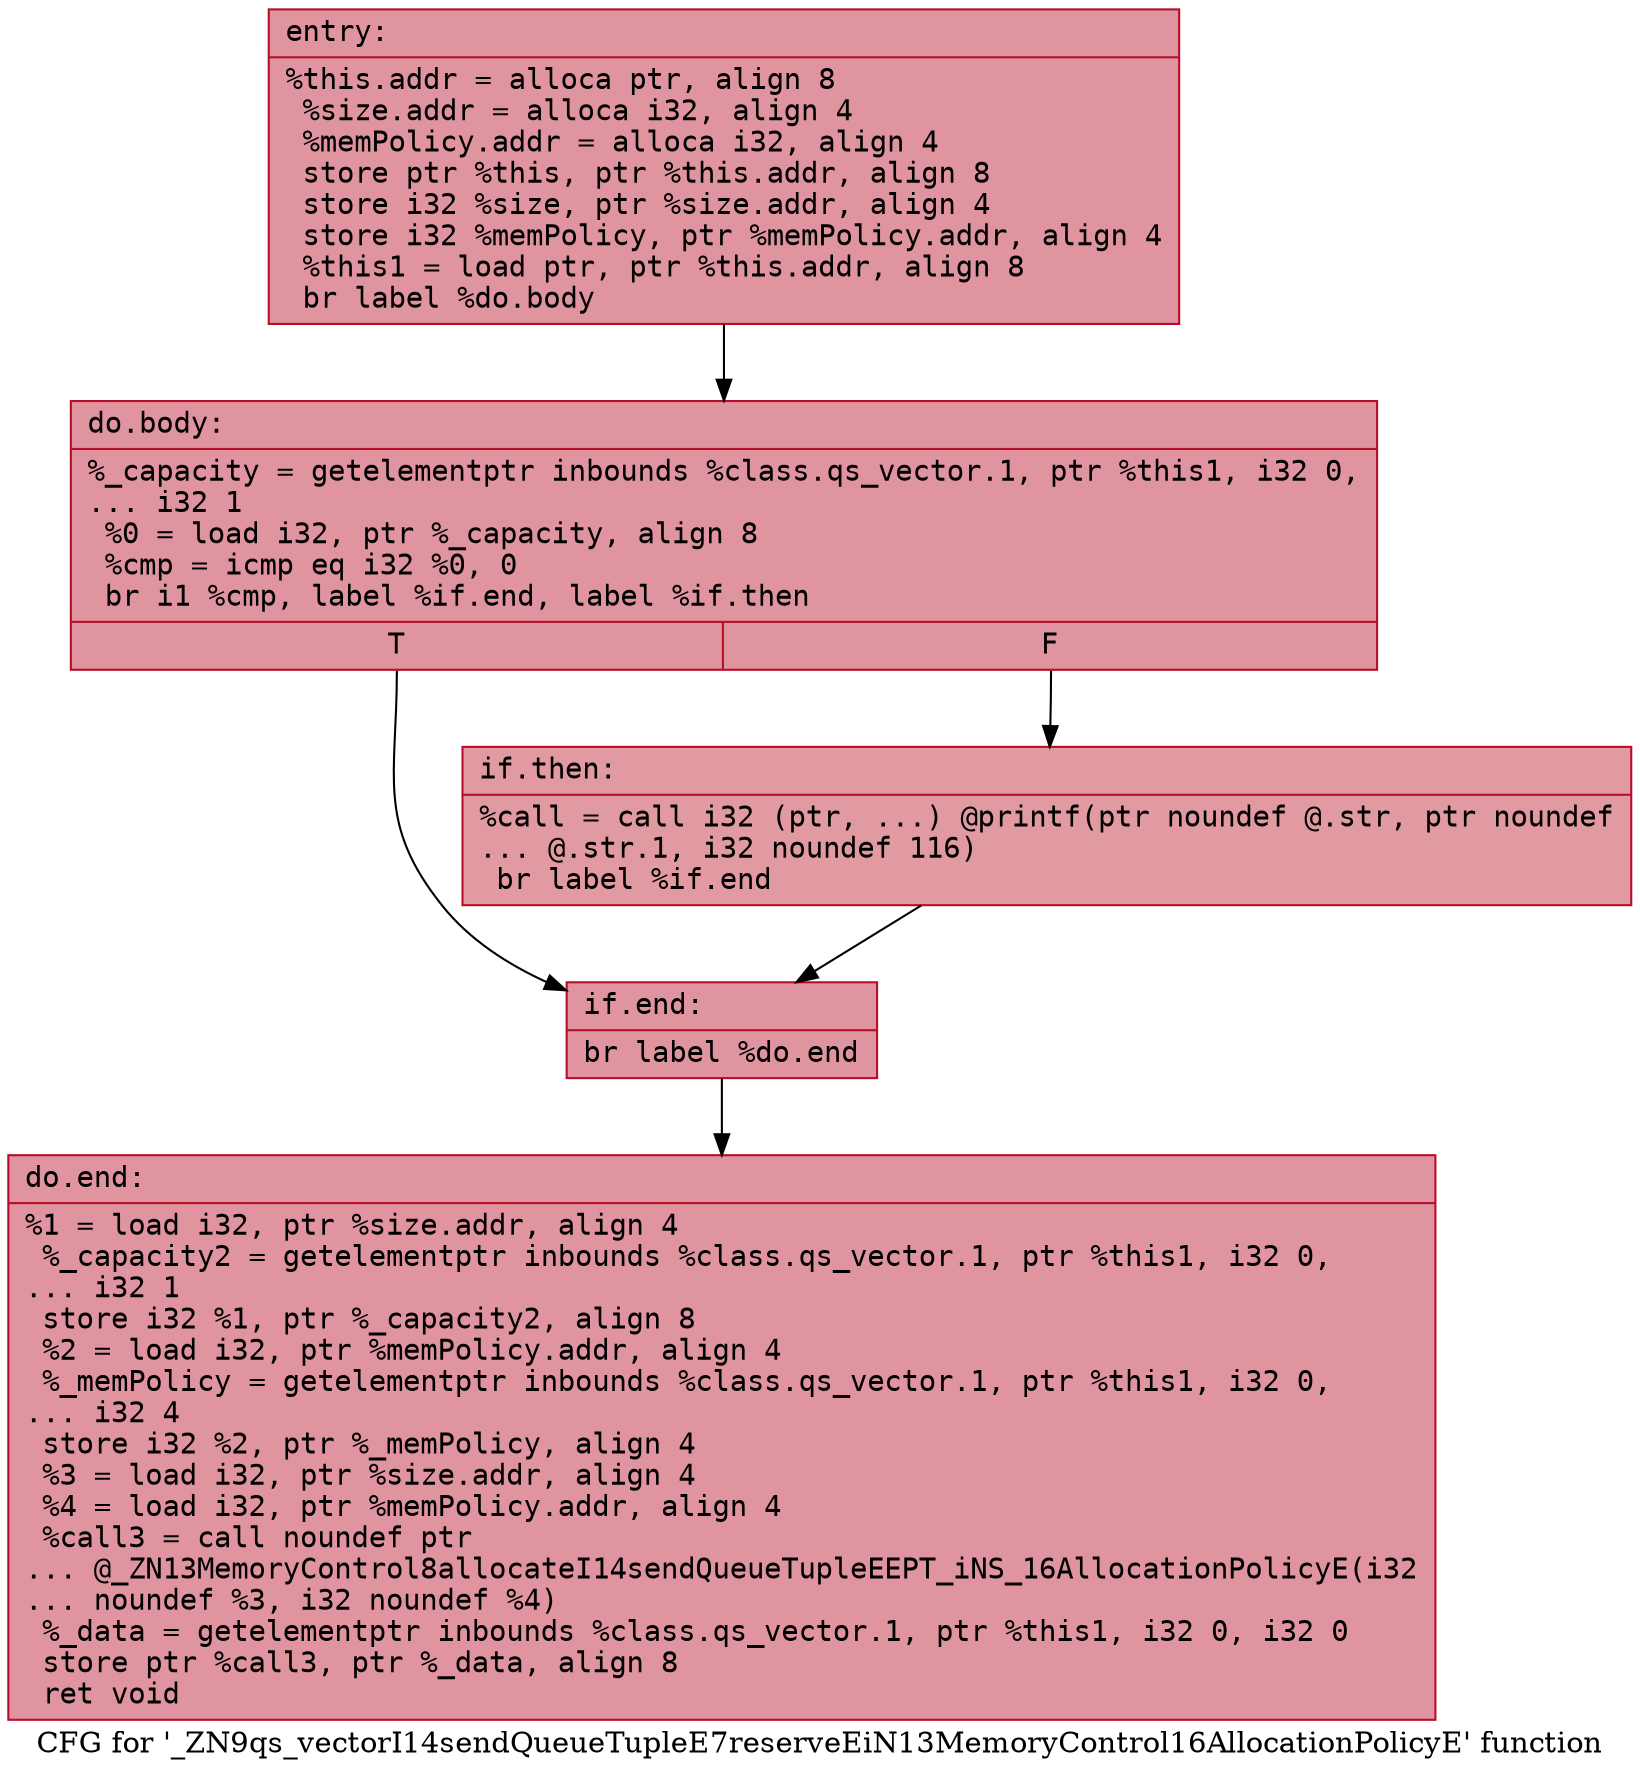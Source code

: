 digraph "CFG for '_ZN9qs_vectorI14sendQueueTupleE7reserveEiN13MemoryControl16AllocationPolicyE' function" {
	label="CFG for '_ZN9qs_vectorI14sendQueueTupleE7reserveEiN13MemoryControl16AllocationPolicyE' function";

	Node0x559071133170 [shape=record,color="#b70d28ff", style=filled, fillcolor="#b70d2870" fontname="Courier",label="{entry:\l|  %this.addr = alloca ptr, align 8\l  %size.addr = alloca i32, align 4\l  %memPolicy.addr = alloca i32, align 4\l  store ptr %this, ptr %this.addr, align 8\l  store i32 %size, ptr %size.addr, align 4\l  store i32 %memPolicy, ptr %memPolicy.addr, align 4\l  %this1 = load ptr, ptr %this.addr, align 8\l  br label %do.body\l}"];
	Node0x559071133170 -> Node0x5590711335a0[tooltip="entry -> do.body\nProbability 100.00%" ];
	Node0x5590711335a0 [shape=record,color="#b70d28ff", style=filled, fillcolor="#b70d2870" fontname="Courier",label="{do.body:\l|  %_capacity = getelementptr inbounds %class.qs_vector.1, ptr %this1, i32 0,\l... i32 1\l  %0 = load i32, ptr %_capacity, align 8\l  %cmp = icmp eq i32 %0, 0\l  br i1 %cmp, label %if.end, label %if.then\l|{<s0>T|<s1>F}}"];
	Node0x5590711335a0:s0 -> Node0x5590711338a0[tooltip="do.body -> if.end\nProbability 37.50%" ];
	Node0x5590711335a0:s1 -> Node0x559071133910[tooltip="do.body -> if.then\nProbability 62.50%" ];
	Node0x559071133910 [shape=record,color="#b70d28ff", style=filled, fillcolor="#bb1b2c70" fontname="Courier",label="{if.then:\l|  %call = call i32 (ptr, ...) @printf(ptr noundef @.str, ptr noundef\l... @.str.1, i32 noundef 116)\l  br label %if.end\l}"];
	Node0x559071133910 -> Node0x5590711338a0[tooltip="if.then -> if.end\nProbability 100.00%" ];
	Node0x5590711338a0 [shape=record,color="#b70d28ff", style=filled, fillcolor="#b70d2870" fontname="Courier",label="{if.end:\l|  br label %do.end\l}"];
	Node0x5590711338a0 -> Node0x559071133cb0[tooltip="if.end -> do.end\nProbability 100.00%" ];
	Node0x559071133cb0 [shape=record,color="#b70d28ff", style=filled, fillcolor="#b70d2870" fontname="Courier",label="{do.end:\l|  %1 = load i32, ptr %size.addr, align 4\l  %_capacity2 = getelementptr inbounds %class.qs_vector.1, ptr %this1, i32 0,\l... i32 1\l  store i32 %1, ptr %_capacity2, align 8\l  %2 = load i32, ptr %memPolicy.addr, align 4\l  %_memPolicy = getelementptr inbounds %class.qs_vector.1, ptr %this1, i32 0,\l... i32 4\l  store i32 %2, ptr %_memPolicy, align 4\l  %3 = load i32, ptr %size.addr, align 4\l  %4 = load i32, ptr %memPolicy.addr, align 4\l  %call3 = call noundef ptr\l... @_ZN13MemoryControl8allocateI14sendQueueTupleEEPT_iNS_16AllocationPolicyE(i32\l... noundef %3, i32 noundef %4)\l  %_data = getelementptr inbounds %class.qs_vector.1, ptr %this1, i32 0, i32 0\l  store ptr %call3, ptr %_data, align 8\l  ret void\l}"];
}
